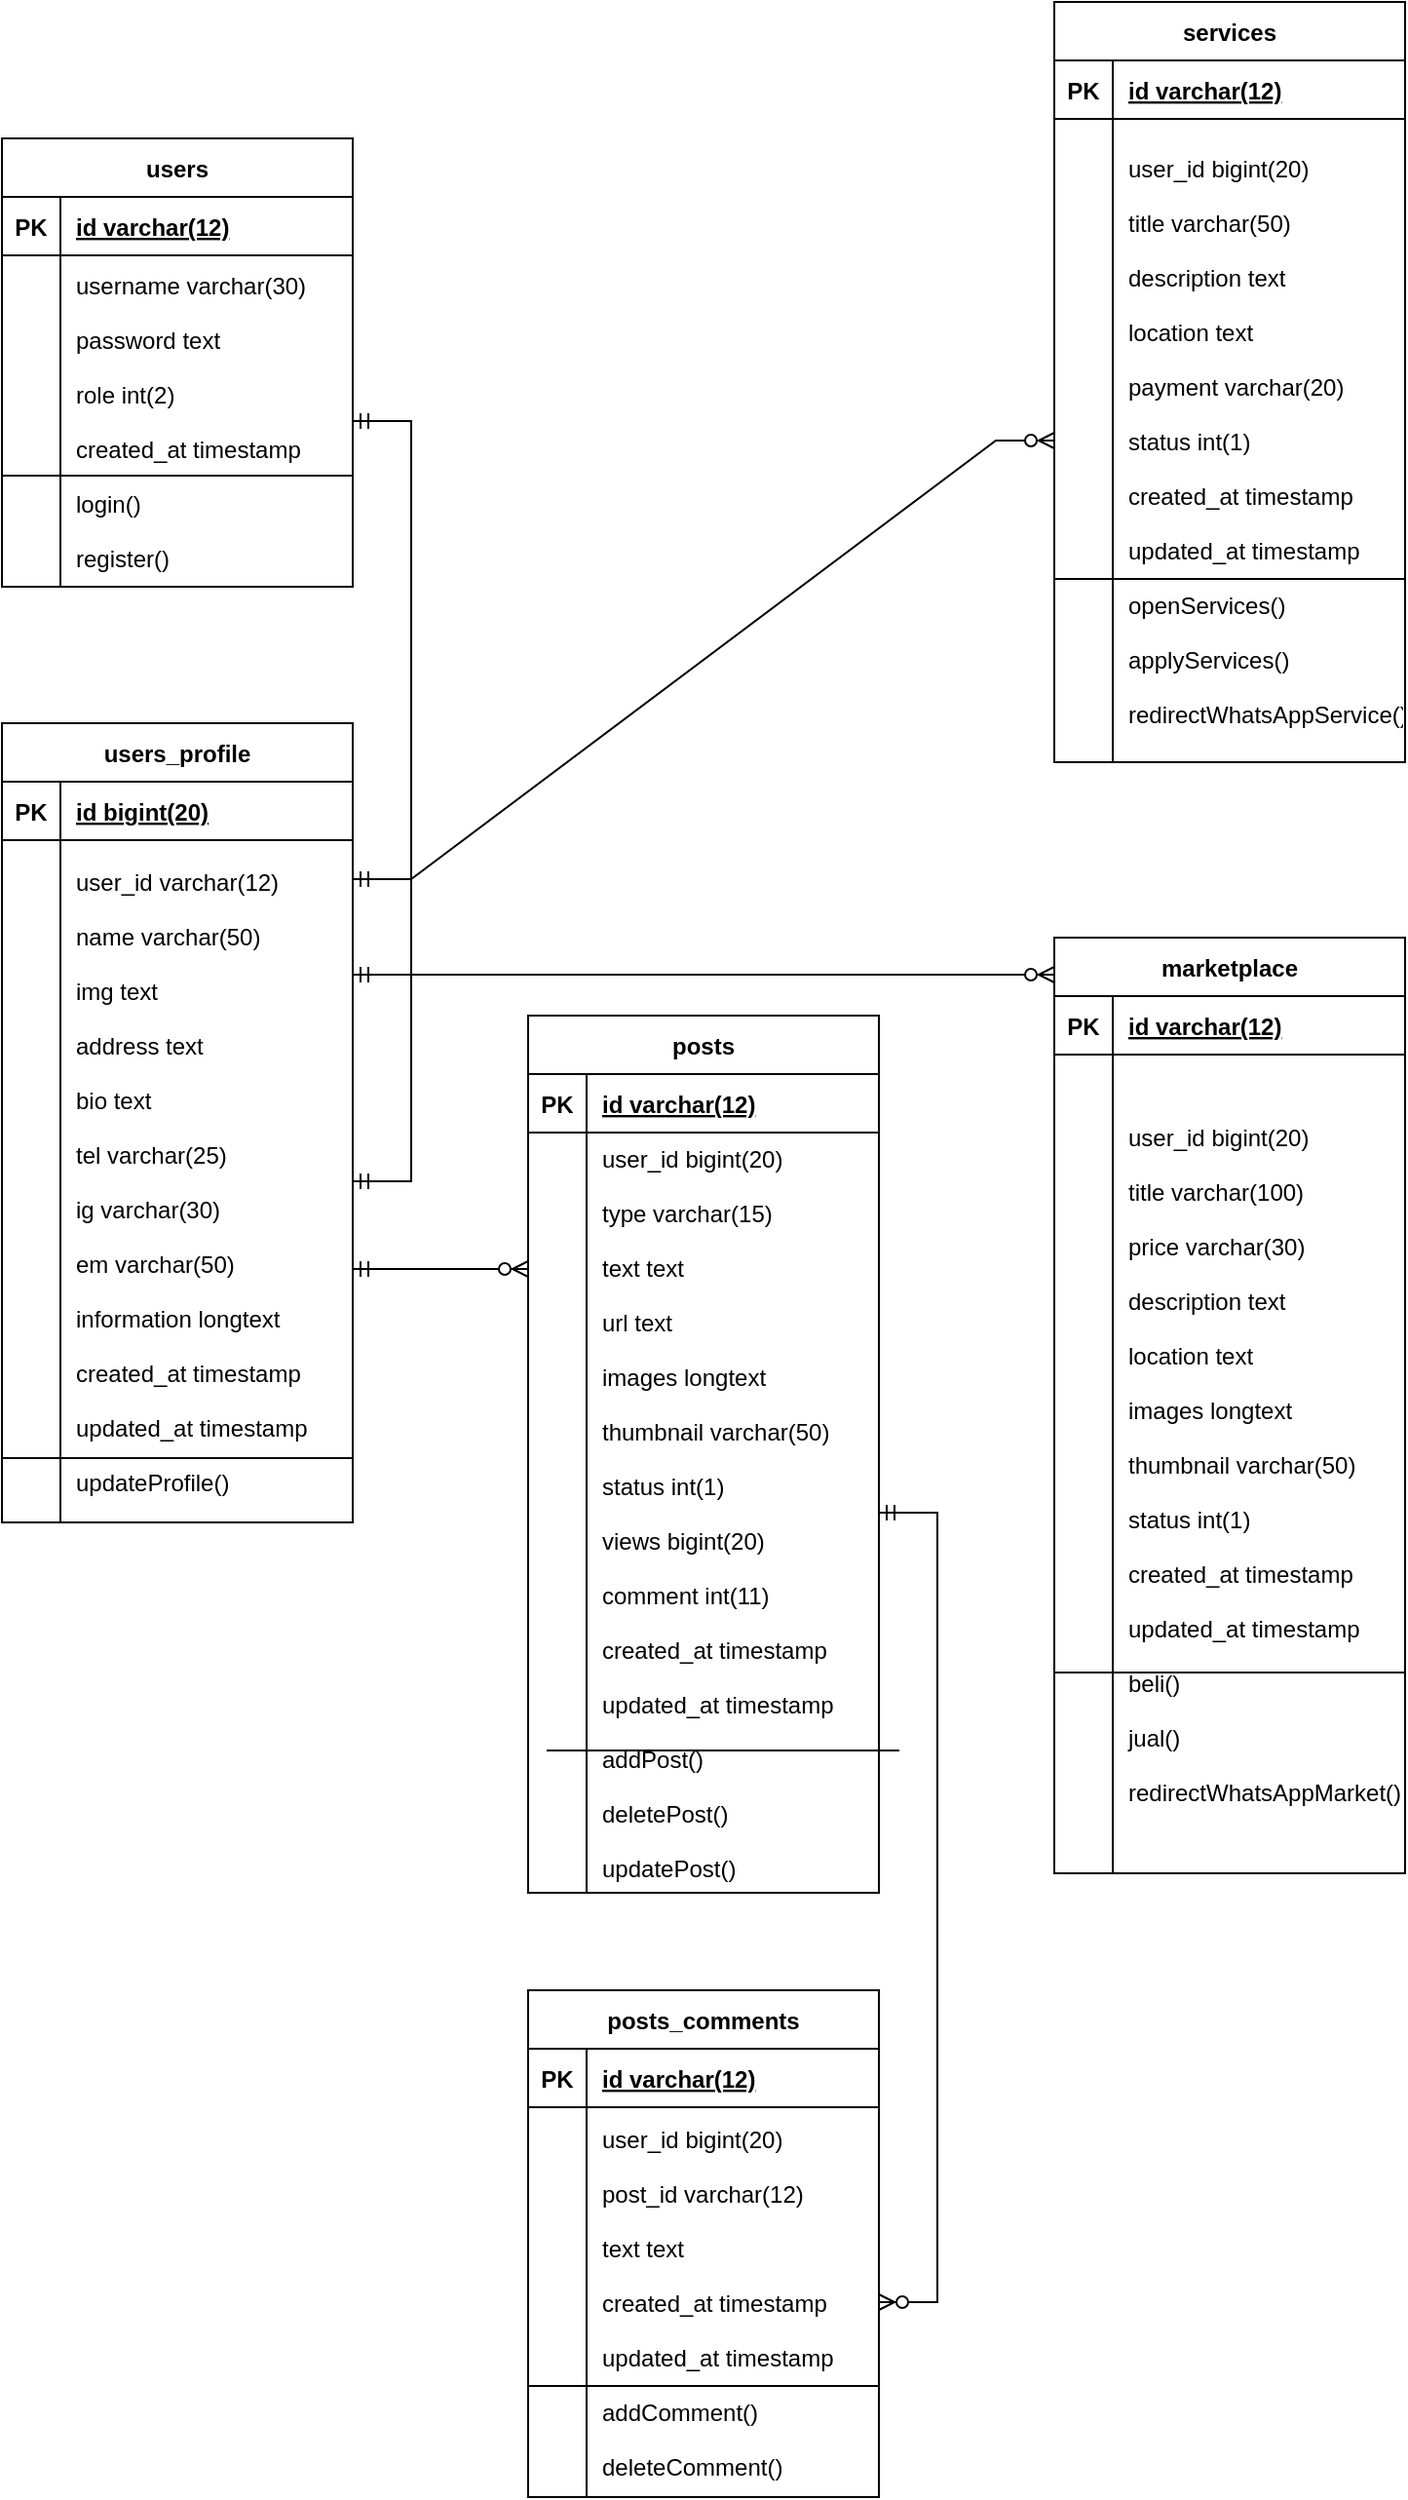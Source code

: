 <mxfile version="20.0.1" type="github">
  <diagram id="ZO3EFKfAlkieTS0eKDmI" name="Page-1">
    <mxGraphModel dx="862" dy="1689" grid="1" gridSize="10" guides="1" tooltips="1" connect="1" arrows="1" fold="1" page="1" pageScale="1" pageWidth="827" pageHeight="1169" math="0" shadow="0">
      <root>
        <mxCell id="0" />
        <mxCell id="1" parent="0" />
        <mxCell id="HfNDsVtk481CN_nXI6_j-1" value="users" style="shape=table;startSize=30;container=1;collapsible=1;childLayout=tableLayout;fixedRows=1;rowLines=0;fontStyle=1;align=center;resizeLast=1;" parent="1" vertex="1">
          <mxGeometry x="50" y="-60" width="180" height="230" as="geometry" />
        </mxCell>
        <mxCell id="HfNDsVtk481CN_nXI6_j-2" value="" style="shape=tableRow;horizontal=0;startSize=0;swimlaneHead=0;swimlaneBody=0;fillColor=none;collapsible=0;dropTarget=0;points=[[0,0.5],[1,0.5]];portConstraint=eastwest;top=0;left=0;right=0;bottom=1;" parent="HfNDsVtk481CN_nXI6_j-1" vertex="1">
          <mxGeometry y="30" width="180" height="30" as="geometry" />
        </mxCell>
        <mxCell id="HfNDsVtk481CN_nXI6_j-3" value="PK" style="shape=partialRectangle;connectable=0;fillColor=none;top=0;left=0;bottom=0;right=0;fontStyle=1;overflow=hidden;" parent="HfNDsVtk481CN_nXI6_j-2" vertex="1">
          <mxGeometry width="30" height="30" as="geometry">
            <mxRectangle width="30" height="30" as="alternateBounds" />
          </mxGeometry>
        </mxCell>
        <mxCell id="HfNDsVtk481CN_nXI6_j-4" value="id varchar(12)" style="shape=partialRectangle;connectable=0;fillColor=none;top=0;left=0;bottom=0;right=0;align=left;spacingLeft=6;fontStyle=5;overflow=hidden;" parent="HfNDsVtk481CN_nXI6_j-2" vertex="1">
          <mxGeometry x="30" width="150" height="30" as="geometry">
            <mxRectangle width="150" height="30" as="alternateBounds" />
          </mxGeometry>
        </mxCell>
        <mxCell id="HfNDsVtk481CN_nXI6_j-5" value="" style="shape=tableRow;horizontal=0;startSize=0;swimlaneHead=0;swimlaneBody=0;fillColor=none;collapsible=0;dropTarget=0;points=[[0,0.5],[1,0.5]];portConstraint=eastwest;top=0;left=0;right=0;bottom=0;" parent="HfNDsVtk481CN_nXI6_j-1" vertex="1">
          <mxGeometry y="60" width="180" height="170" as="geometry" />
        </mxCell>
        <mxCell id="HfNDsVtk481CN_nXI6_j-6" value="" style="shape=partialRectangle;connectable=0;fillColor=none;top=0;left=0;bottom=0;right=0;editable=1;overflow=hidden;" parent="HfNDsVtk481CN_nXI6_j-5" vertex="1">
          <mxGeometry width="30" height="170" as="geometry">
            <mxRectangle width="30" height="170" as="alternateBounds" />
          </mxGeometry>
        </mxCell>
        <mxCell id="HfNDsVtk481CN_nXI6_j-7" value="username varchar(30)&#xa;&#xa;password text&#xa;&#xa;role int(2)&#xa;&#xa;created_at timestamp&#xa;&#xa;login()&#xa;&#xa;register()" style="shape=partialRectangle;connectable=0;fillColor=none;top=0;left=0;bottom=0;right=0;align=left;spacingLeft=6;overflow=hidden;" parent="HfNDsVtk481CN_nXI6_j-5" vertex="1">
          <mxGeometry x="30" width="150" height="170" as="geometry">
            <mxRectangle width="150" height="170" as="alternateBounds" />
          </mxGeometry>
        </mxCell>
        <mxCell id="HfNDsVtk481CN_nXI6_j-14" value="users_profile" style="shape=table;startSize=30;container=1;collapsible=1;childLayout=tableLayout;fixedRows=1;rowLines=0;fontStyle=1;align=center;resizeLast=1;" parent="1" vertex="1">
          <mxGeometry x="50" y="240" width="180" height="410" as="geometry" />
        </mxCell>
        <mxCell id="HfNDsVtk481CN_nXI6_j-15" value="" style="shape=tableRow;horizontal=0;startSize=0;swimlaneHead=0;swimlaneBody=0;fillColor=none;collapsible=0;dropTarget=0;points=[[0,0.5],[1,0.5]];portConstraint=eastwest;top=0;left=0;right=0;bottom=1;" parent="HfNDsVtk481CN_nXI6_j-14" vertex="1">
          <mxGeometry y="30" width="180" height="30" as="geometry" />
        </mxCell>
        <mxCell id="HfNDsVtk481CN_nXI6_j-16" value="PK" style="shape=partialRectangle;connectable=0;fillColor=none;top=0;left=0;bottom=0;right=0;fontStyle=1;overflow=hidden;" parent="HfNDsVtk481CN_nXI6_j-15" vertex="1">
          <mxGeometry width="30" height="30" as="geometry">
            <mxRectangle width="30" height="30" as="alternateBounds" />
          </mxGeometry>
        </mxCell>
        <mxCell id="HfNDsVtk481CN_nXI6_j-17" value="id bigint(20)" style="shape=partialRectangle;connectable=0;fillColor=none;top=0;left=0;bottom=0;right=0;align=left;spacingLeft=6;fontStyle=5;overflow=hidden;" parent="HfNDsVtk481CN_nXI6_j-15" vertex="1">
          <mxGeometry x="30" width="150" height="30" as="geometry">
            <mxRectangle width="150" height="30" as="alternateBounds" />
          </mxGeometry>
        </mxCell>
        <mxCell id="HfNDsVtk481CN_nXI6_j-18" value="" style="shape=tableRow;horizontal=0;startSize=0;swimlaneHead=0;swimlaneBody=0;fillColor=none;collapsible=0;dropTarget=0;points=[[0,0.5],[1,0.5]];portConstraint=eastwest;top=0;left=0;right=0;bottom=0;" parent="HfNDsVtk481CN_nXI6_j-14" vertex="1">
          <mxGeometry y="60" width="180" height="350" as="geometry" />
        </mxCell>
        <mxCell id="HfNDsVtk481CN_nXI6_j-19" value="" style="shape=partialRectangle;connectable=0;fillColor=none;top=0;left=0;bottom=0;right=0;editable=1;overflow=hidden;" parent="HfNDsVtk481CN_nXI6_j-18" vertex="1">
          <mxGeometry width="30" height="350" as="geometry">
            <mxRectangle width="30" height="350" as="alternateBounds" />
          </mxGeometry>
        </mxCell>
        <mxCell id="HfNDsVtk481CN_nXI6_j-20" value="user_id varchar(12)&#xa;&#xa;name varchar(50)&#xa;&#xa;img text&#xa;&#xa;address text&#xa;&#xa;bio text&#xa;&#xa;tel varchar(25)&#xa;&#xa;ig varchar(30)&#xa;&#xa;em varchar(50)&#xa;&#xa;information longtext&#xa;&#xa;created_at timestamp&#xa;&#xa;updated_at timestamp&#xa;&#xa;updateProfile()" style="shape=partialRectangle;connectable=0;fillColor=none;top=0;left=0;bottom=0;right=0;align=left;spacingLeft=6;overflow=hidden;" parent="HfNDsVtk481CN_nXI6_j-18" vertex="1">
          <mxGeometry x="30" width="150" height="350" as="geometry">
            <mxRectangle width="150" height="350" as="alternateBounds" />
          </mxGeometry>
        </mxCell>
        <mxCell id="HfNDsVtk481CN_nXI6_j-21" value="services" style="shape=table;startSize=30;container=1;collapsible=1;childLayout=tableLayout;fixedRows=1;rowLines=0;fontStyle=1;align=center;resizeLast=1;" parent="1" vertex="1">
          <mxGeometry x="590" y="-130" width="180" height="390" as="geometry" />
        </mxCell>
        <mxCell id="HfNDsVtk481CN_nXI6_j-22" value="" style="shape=tableRow;horizontal=0;startSize=0;swimlaneHead=0;swimlaneBody=0;fillColor=none;collapsible=0;dropTarget=0;points=[[0,0.5],[1,0.5]];portConstraint=eastwest;top=0;left=0;right=0;bottom=1;" parent="HfNDsVtk481CN_nXI6_j-21" vertex="1">
          <mxGeometry y="30" width="180" height="30" as="geometry" />
        </mxCell>
        <mxCell id="HfNDsVtk481CN_nXI6_j-23" value="PK" style="shape=partialRectangle;connectable=0;fillColor=none;top=0;left=0;bottom=0;right=0;fontStyle=1;overflow=hidden;" parent="HfNDsVtk481CN_nXI6_j-22" vertex="1">
          <mxGeometry width="30" height="30" as="geometry">
            <mxRectangle width="30" height="30" as="alternateBounds" />
          </mxGeometry>
        </mxCell>
        <mxCell id="HfNDsVtk481CN_nXI6_j-24" value="id varchar(12)" style="shape=partialRectangle;connectable=0;fillColor=none;top=0;left=0;bottom=0;right=0;align=left;spacingLeft=6;fontStyle=5;overflow=hidden;" parent="HfNDsVtk481CN_nXI6_j-22" vertex="1">
          <mxGeometry x="30" width="150" height="30" as="geometry">
            <mxRectangle width="150" height="30" as="alternateBounds" />
          </mxGeometry>
        </mxCell>
        <mxCell id="HfNDsVtk481CN_nXI6_j-25" value="" style="shape=tableRow;horizontal=0;startSize=0;swimlaneHead=0;swimlaneBody=0;fillColor=none;collapsible=0;dropTarget=0;points=[[0,0.5],[1,0.5]];portConstraint=eastwest;top=0;left=0;right=0;bottom=0;" parent="HfNDsVtk481CN_nXI6_j-21" vertex="1">
          <mxGeometry y="60" width="180" height="330" as="geometry" />
        </mxCell>
        <mxCell id="HfNDsVtk481CN_nXI6_j-26" value="" style="shape=partialRectangle;connectable=0;fillColor=none;top=0;left=0;bottom=0;right=0;editable=1;overflow=hidden;" parent="HfNDsVtk481CN_nXI6_j-25" vertex="1">
          <mxGeometry width="30" height="330" as="geometry">
            <mxRectangle width="30" height="330" as="alternateBounds" />
          </mxGeometry>
        </mxCell>
        <mxCell id="HfNDsVtk481CN_nXI6_j-27" value="user_id bigint(20)&#xa;&#xa;title varchar(50)&#xa;&#xa;description text&#xa;&#xa;location text&#xa;&#xa;payment varchar(20)&#xa;&#xa;status int(1)&#xa;&#xa;created_at timestamp&#xa;&#xa;updated_at timestamp&#xa;&#xa;openServices()&#xa;&#xa;applyServices()&#xa;&#xa;redirectWhatsAppService()" style="shape=partialRectangle;connectable=0;fillColor=none;top=0;left=0;bottom=0;right=0;align=left;spacingLeft=6;overflow=hidden;" parent="HfNDsVtk481CN_nXI6_j-25" vertex="1">
          <mxGeometry x="30" width="150" height="330" as="geometry">
            <mxRectangle width="150" height="330" as="alternateBounds" />
          </mxGeometry>
        </mxCell>
        <mxCell id="HfNDsVtk481CN_nXI6_j-28" value="marketplace" style="shape=table;startSize=30;container=1;collapsible=1;childLayout=tableLayout;fixedRows=1;rowLines=0;fontStyle=1;align=center;resizeLast=1;" parent="1" vertex="1">
          <mxGeometry x="590" y="350" width="180" height="480" as="geometry" />
        </mxCell>
        <mxCell id="HfNDsVtk481CN_nXI6_j-29" value="" style="shape=tableRow;horizontal=0;startSize=0;swimlaneHead=0;swimlaneBody=0;fillColor=none;collapsible=0;dropTarget=0;points=[[0,0.5],[1,0.5]];portConstraint=eastwest;top=0;left=0;right=0;bottom=1;" parent="HfNDsVtk481CN_nXI6_j-28" vertex="1">
          <mxGeometry y="30" width="180" height="30" as="geometry" />
        </mxCell>
        <mxCell id="HfNDsVtk481CN_nXI6_j-30" value="PK" style="shape=partialRectangle;connectable=0;fillColor=none;top=0;left=0;bottom=0;right=0;fontStyle=1;overflow=hidden;" parent="HfNDsVtk481CN_nXI6_j-29" vertex="1">
          <mxGeometry width="30" height="30" as="geometry">
            <mxRectangle width="30" height="30" as="alternateBounds" />
          </mxGeometry>
        </mxCell>
        <mxCell id="HfNDsVtk481CN_nXI6_j-31" value="id varchar(12)" style="shape=partialRectangle;connectable=0;fillColor=none;top=0;left=0;bottom=0;right=0;align=left;spacingLeft=6;fontStyle=5;overflow=hidden;" parent="HfNDsVtk481CN_nXI6_j-29" vertex="1">
          <mxGeometry x="30" width="150" height="30" as="geometry">
            <mxRectangle width="150" height="30" as="alternateBounds" />
          </mxGeometry>
        </mxCell>
        <mxCell id="HfNDsVtk481CN_nXI6_j-32" value="" style="shape=tableRow;horizontal=0;startSize=0;swimlaneHead=0;swimlaneBody=0;fillColor=none;collapsible=0;dropTarget=0;points=[[0,0.5],[1,0.5]];portConstraint=eastwest;top=0;left=0;right=0;bottom=0;" parent="HfNDsVtk481CN_nXI6_j-28" vertex="1">
          <mxGeometry y="60" width="180" height="420" as="geometry" />
        </mxCell>
        <mxCell id="HfNDsVtk481CN_nXI6_j-33" value="" style="shape=partialRectangle;connectable=0;fillColor=none;top=0;left=0;bottom=0;right=0;editable=1;overflow=hidden;" parent="HfNDsVtk481CN_nXI6_j-32" vertex="1">
          <mxGeometry width="30" height="420" as="geometry">
            <mxRectangle width="30" height="420" as="alternateBounds" />
          </mxGeometry>
        </mxCell>
        <mxCell id="HfNDsVtk481CN_nXI6_j-34" value="user_id bigint(20)&#xa;&#xa;title varchar(100)&#xa;&#xa;price varchar(30)&#xa;&#xa;description text&#xa;&#xa;location text&#xa;&#xa;images longtext&#xa;&#xa;thumbnail varchar(50)&#xa;&#xa;status int(1)&#xa;&#xa;created_at timestamp&#xa;&#xa;updated_at timestamp&#xa;&#xa;beli()&#xa;&#xa;jual()&#xa;&#xa;redirectWhatsAppMarket()" style="shape=partialRectangle;connectable=0;fillColor=none;top=0;left=0;bottom=0;right=0;align=left;spacingLeft=6;overflow=hidden;" parent="HfNDsVtk481CN_nXI6_j-32" vertex="1">
          <mxGeometry x="30" width="150" height="420" as="geometry">
            <mxRectangle width="150" height="420" as="alternateBounds" />
          </mxGeometry>
        </mxCell>
        <mxCell id="HfNDsVtk481CN_nXI6_j-35" value="posts" style="shape=table;startSize=30;container=1;collapsible=1;childLayout=tableLayout;fixedRows=1;rowLines=0;fontStyle=1;align=center;resizeLast=1;" parent="1" vertex="1">
          <mxGeometry x="320" y="390" width="180" height="450" as="geometry" />
        </mxCell>
        <mxCell id="HfNDsVtk481CN_nXI6_j-36" value="" style="shape=tableRow;horizontal=0;startSize=0;swimlaneHead=0;swimlaneBody=0;fillColor=none;collapsible=0;dropTarget=0;points=[[0,0.5],[1,0.5]];portConstraint=eastwest;top=0;left=0;right=0;bottom=1;" parent="HfNDsVtk481CN_nXI6_j-35" vertex="1">
          <mxGeometry y="30" width="180" height="30" as="geometry" />
        </mxCell>
        <mxCell id="HfNDsVtk481CN_nXI6_j-37" value="PK" style="shape=partialRectangle;connectable=0;fillColor=none;top=0;left=0;bottom=0;right=0;fontStyle=1;overflow=hidden;" parent="HfNDsVtk481CN_nXI6_j-36" vertex="1">
          <mxGeometry width="30" height="30" as="geometry">
            <mxRectangle width="30" height="30" as="alternateBounds" />
          </mxGeometry>
        </mxCell>
        <mxCell id="HfNDsVtk481CN_nXI6_j-38" value="id varchar(12)" style="shape=partialRectangle;connectable=0;fillColor=none;top=0;left=0;bottom=0;right=0;align=left;spacingLeft=6;fontStyle=5;overflow=hidden;" parent="HfNDsVtk481CN_nXI6_j-36" vertex="1">
          <mxGeometry x="30" width="150" height="30" as="geometry">
            <mxRectangle width="150" height="30" as="alternateBounds" />
          </mxGeometry>
        </mxCell>
        <mxCell id="HfNDsVtk481CN_nXI6_j-39" value="" style="shape=tableRow;horizontal=0;startSize=0;swimlaneHead=0;swimlaneBody=0;fillColor=none;collapsible=0;dropTarget=0;points=[[0,0.5],[1,0.5]];portConstraint=eastwest;top=0;left=0;right=0;bottom=0;" parent="HfNDsVtk481CN_nXI6_j-35" vertex="1">
          <mxGeometry y="60" width="180" height="390" as="geometry" />
        </mxCell>
        <mxCell id="HfNDsVtk481CN_nXI6_j-40" value="" style="shape=partialRectangle;connectable=0;fillColor=none;top=0;left=0;bottom=0;right=0;editable=1;overflow=hidden;" parent="HfNDsVtk481CN_nXI6_j-39" vertex="1">
          <mxGeometry width="30" height="390" as="geometry">
            <mxRectangle width="30" height="390" as="alternateBounds" />
          </mxGeometry>
        </mxCell>
        <mxCell id="HfNDsVtk481CN_nXI6_j-41" value="user_id bigint(20)&#xa;&#xa;type varchar(15)&#xa;&#xa;text text&#xa;&#xa;url text&#xa;&#xa;images longtext&#xa;&#xa;thumbnail varchar(50)&#xa;&#xa;status int(1)&#xa;&#xa;views bigint(20)&#xa;&#xa;comment int(11)&#xa;&#xa;created_at timestamp&#xa;&#xa;updated_at timestamp&#xa;&#xa;addPost()&#xa;&#xa;deletePost()&#xa;&#xa;updatePost()" style="shape=partialRectangle;connectable=0;fillColor=none;top=0;left=0;bottom=0;right=0;align=left;spacingLeft=6;overflow=hidden;" parent="HfNDsVtk481CN_nXI6_j-39" vertex="1">
          <mxGeometry x="30" width="150" height="390" as="geometry">
            <mxRectangle width="150" height="390" as="alternateBounds" />
          </mxGeometry>
        </mxCell>
        <mxCell id="HfNDsVtk481CN_nXI6_j-49" value="posts_comments" style="shape=table;startSize=30;container=1;collapsible=1;childLayout=tableLayout;fixedRows=1;rowLines=0;fontStyle=1;align=center;resizeLast=1;" parent="1" vertex="1">
          <mxGeometry x="320" y="890" width="180" height="260" as="geometry" />
        </mxCell>
        <mxCell id="HfNDsVtk481CN_nXI6_j-50" value="" style="shape=tableRow;horizontal=0;startSize=0;swimlaneHead=0;swimlaneBody=0;fillColor=none;collapsible=0;dropTarget=0;points=[[0,0.5],[1,0.5]];portConstraint=eastwest;top=0;left=0;right=0;bottom=1;" parent="HfNDsVtk481CN_nXI6_j-49" vertex="1">
          <mxGeometry y="30" width="180" height="30" as="geometry" />
        </mxCell>
        <mxCell id="HfNDsVtk481CN_nXI6_j-51" value="PK" style="shape=partialRectangle;connectable=0;fillColor=none;top=0;left=0;bottom=0;right=0;fontStyle=1;overflow=hidden;" parent="HfNDsVtk481CN_nXI6_j-50" vertex="1">
          <mxGeometry width="30" height="30" as="geometry">
            <mxRectangle width="30" height="30" as="alternateBounds" />
          </mxGeometry>
        </mxCell>
        <mxCell id="HfNDsVtk481CN_nXI6_j-52" value="id varchar(12)" style="shape=partialRectangle;connectable=0;fillColor=none;top=0;left=0;bottom=0;right=0;align=left;spacingLeft=6;fontStyle=5;overflow=hidden;" parent="HfNDsVtk481CN_nXI6_j-50" vertex="1">
          <mxGeometry x="30" width="150" height="30" as="geometry">
            <mxRectangle width="150" height="30" as="alternateBounds" />
          </mxGeometry>
        </mxCell>
        <mxCell id="HfNDsVtk481CN_nXI6_j-53" value="" style="shape=tableRow;horizontal=0;startSize=0;swimlaneHead=0;swimlaneBody=0;fillColor=none;collapsible=0;dropTarget=0;points=[[0,0.5],[1,0.5]];portConstraint=eastwest;top=0;left=0;right=0;bottom=0;" parent="HfNDsVtk481CN_nXI6_j-49" vertex="1">
          <mxGeometry y="60" width="180" height="200" as="geometry" />
        </mxCell>
        <mxCell id="HfNDsVtk481CN_nXI6_j-54" value="" style="shape=partialRectangle;connectable=0;fillColor=none;top=0;left=0;bottom=0;right=0;editable=1;overflow=hidden;" parent="HfNDsVtk481CN_nXI6_j-53" vertex="1">
          <mxGeometry width="30" height="200" as="geometry">
            <mxRectangle width="30" height="200" as="alternateBounds" />
          </mxGeometry>
        </mxCell>
        <mxCell id="HfNDsVtk481CN_nXI6_j-55" value="user_id bigint(20)&#xa;&#xa;post_id varchar(12)&#xa;&#xa;text text&#xa;&#xa;created_at timestamp&#xa;&#xa;updated_at timestamp&#xa;&#xa;addComment()&#xa;&#xa;deleteComment()" style="shape=partialRectangle;connectable=0;fillColor=none;top=0;left=0;bottom=0;right=0;align=left;spacingLeft=6;overflow=hidden;fontStyle=0" parent="HfNDsVtk481CN_nXI6_j-53" vertex="1">
          <mxGeometry x="30" width="150" height="200" as="geometry">
            <mxRectangle width="150" height="200" as="alternateBounds" />
          </mxGeometry>
        </mxCell>
        <mxCell id="HfNDsVtk481CN_nXI6_j-56" value="" style="edgeStyle=entityRelationEdgeStyle;fontSize=12;html=1;endArrow=ERmandOne;startArrow=ERmandOne;rounded=0;" parent="1" source="HfNDsVtk481CN_nXI6_j-18" target="HfNDsVtk481CN_nXI6_j-5" edge="1">
          <mxGeometry width="100" height="100" relative="1" as="geometry">
            <mxPoint x="45" y="490" as="sourcePoint" />
            <mxPoint x="370" y="160" as="targetPoint" />
          </mxGeometry>
        </mxCell>
        <mxCell id="HfNDsVtk481CN_nXI6_j-61" value="" style="edgeStyle=entityRelationEdgeStyle;fontSize=12;html=1;endArrow=ERzeroToMany;startArrow=ERmandOne;rounded=0;exitX=1;exitY=0.197;exitDx=0;exitDy=0;exitPerimeter=0;" parent="1" source="HfNDsVtk481CN_nXI6_j-18" edge="1">
          <mxGeometry width="100" height="100" relative="1" as="geometry">
            <mxPoint x="520" y="480" as="sourcePoint" />
            <mxPoint x="590" y="369" as="targetPoint" />
          </mxGeometry>
        </mxCell>
        <mxCell id="HfNDsVtk481CN_nXI6_j-62" value="" style="edgeStyle=entityRelationEdgeStyle;fontSize=12;html=1;endArrow=ERzeroToMany;startArrow=ERmandOne;rounded=0;exitX=1;exitY=0.197;exitDx=0;exitDy=0;exitPerimeter=0;entryX=0;entryY=0.5;entryDx=0;entryDy=0;" parent="1" target="HfNDsVtk481CN_nXI6_j-25" edge="1">
          <mxGeometry width="100" height="100" relative="1" as="geometry">
            <mxPoint x="230" y="320.0" as="sourcePoint" />
            <mxPoint x="590" y="320.93" as="targetPoint" />
          </mxGeometry>
        </mxCell>
        <mxCell id="HfNDsVtk481CN_nXI6_j-63" value="" style="edgeStyle=entityRelationEdgeStyle;fontSize=12;html=1;endArrow=ERzeroToMany;startArrow=ERmandOne;rounded=0;exitX=1;exitY=0.197;exitDx=0;exitDy=0;exitPerimeter=0;" parent="1" edge="1">
          <mxGeometry width="100" height="100" relative="1" as="geometry">
            <mxPoint x="230" y="520" as="sourcePoint" />
            <mxPoint x="320" y="520" as="targetPoint" />
          </mxGeometry>
        </mxCell>
        <mxCell id="HfNDsVtk481CN_nXI6_j-64" value="" style="edgeStyle=entityRelationEdgeStyle;fontSize=12;html=1;endArrow=ERzeroToMany;startArrow=ERmandOne;rounded=0;" parent="1" source="HfNDsVtk481CN_nXI6_j-39" target="HfNDsVtk481CN_nXI6_j-53" edge="1">
          <mxGeometry width="100" height="100" relative="1" as="geometry">
            <mxPoint x="600" y="850" as="sourcePoint" />
            <mxPoint x="700" y="750" as="targetPoint" />
          </mxGeometry>
        </mxCell>
        <mxCell id="DjJ5mELMhxd1eAmSi6sO-3" value="" style="shape=tableRow;horizontal=0;startSize=0;swimlaneHead=0;swimlaneBody=0;fillColor=none;collapsible=0;dropTarget=0;points=[[0,0.5],[1,0.5]];portConstraint=eastwest;top=0;left=0;right=0;bottom=1;" vertex="1" parent="1">
          <mxGeometry x="590" y="697" width="180" height="30" as="geometry" />
        </mxCell>
        <mxCell id="DjJ5mELMhxd1eAmSi6sO-6" value="" style="shape=tableRow;horizontal=0;startSize=0;swimlaneHead=0;swimlaneBody=0;fillColor=none;collapsible=0;dropTarget=0;points=[[0,0.5],[1,0.5]];portConstraint=eastwest;top=0;left=0;right=0;bottom=1;" vertex="1" parent="1">
          <mxGeometry x="50" y="83" width="180" height="30" as="geometry" />
        </mxCell>
        <mxCell id="DjJ5mELMhxd1eAmSi6sO-9" value="" style="shape=tableRow;horizontal=0;startSize=0;swimlaneHead=0;swimlaneBody=0;fillColor=none;collapsible=0;dropTarget=0;points=[[0,0.5],[1,0.5]];portConstraint=eastwest;top=0;left=0;right=0;bottom=1;" vertex="1" parent="1">
          <mxGeometry x="590" y="136" width="180" height="30" as="geometry" />
        </mxCell>
        <mxCell id="DjJ5mELMhxd1eAmSi6sO-10" value="" style="shape=tableRow;horizontal=0;startSize=0;swimlaneHead=0;swimlaneBody=0;fillColor=none;collapsible=0;dropTarget=0;points=[[0,0.5],[1,0.5]];portConstraint=eastwest;top=0;left=0;right=0;bottom=1;" vertex="1" parent="1">
          <mxGeometry x="50" y="587" width="180" height="30" as="geometry" />
        </mxCell>
        <mxCell id="DjJ5mELMhxd1eAmSi6sO-11" value="" style="shape=tableRow;horizontal=0;startSize=0;swimlaneHead=0;swimlaneBody=0;fillColor=none;collapsible=0;dropTarget=0;points=[[0,0.5],[1,0.5]];portConstraint=eastwest;top=0;left=0;right=0;bottom=1;" vertex="1" parent="1">
          <mxGeometry x="320" y="1063" width="180" height="30" as="geometry" />
        </mxCell>
        <mxCell id="DjJ5mELMhxd1eAmSi6sO-12" value="" style="shape=tableRow;horizontal=0;startSize=0;swimlaneHead=0;swimlaneBody=0;fillColor=none;collapsible=0;dropTarget=0;points=[[0,0.5],[1,0.5]];portConstraint=eastwest;top=0;left=0;right=0;bottom=1;" vertex="1" parent="1">
          <mxGeometry x="330" y="737" width="180" height="30" as="geometry" />
        </mxCell>
      </root>
    </mxGraphModel>
  </diagram>
</mxfile>

